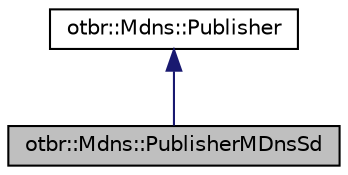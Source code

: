 digraph "otbr::Mdns::PublisherMDnsSd"
{
  edge [fontname="Helvetica",fontsize="10",labelfontname="Helvetica",labelfontsize="10"];
  node [fontname="Helvetica",fontsize="10",shape=record];
  Node0 [label="otbr::Mdns::PublisherMDnsSd",height=0.2,width=0.4,color="black", fillcolor="grey75", style="filled", fontcolor="black"];
  Node1 -> Node0 [dir="back",color="midnightblue",fontsize="10",style="solid",fontname="Helvetica"];
  Node1 [label="otbr::Mdns::Publisher",height=0.2,width=0.4,color="black", fillcolor="white", style="filled",URL="$da/ddc/classotbr_1_1Mdns_1_1Publisher.html",tooltip="This interface defines the functionality of MDNS service. "];
}
